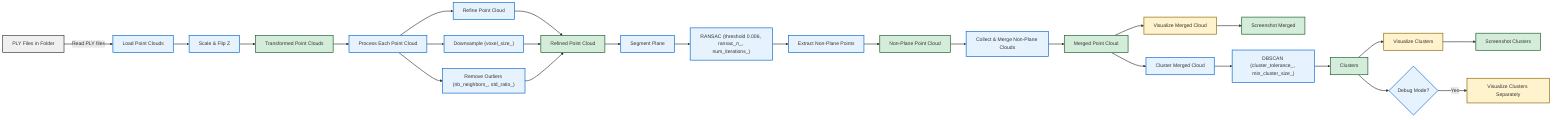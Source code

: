 graph LR
    classDef proc fill:#e6f3ff,stroke:#0066cc,stroke-width:2px
    classDef input fill:#f0f0f0,stroke:#333,stroke-width:2px
    classDef output fill:#d4edda,stroke:#155724,stroke-width:2px
    classDef vis fill:#fff3cd,stroke:#856404,stroke-width:2px

    %% Step 1: Load PLY Files
    A1["PLY Files in Folder"]:::input -->|Read PLY files| A2["Load Point Clouds"]:::proc
    A2 --> A3["Scale & Flip Z"]:::proc
    A3 --> A4["Transformed Point Clouds"]:::output

    %% Step 2: Process Each Point Cloud
    A4 --> B1["Process Each Point Cloud"]:::proc
    B1 --> B2["Refine Point Cloud"]:::proc
    B1 --> B3["Downsample (voxel_size_)"]:::proc
    B1 --> B4["Remove Outliers (nb_neighbors_, std_ratio_)"]:::proc
    B2 --> B5["Refined Point Cloud"]:::output
    B3 --> B5
    B4 --> B5

    B5 --> C1["Segment Plane"]:::proc
    C1 --> C2["RANSAC (threshold 0.006, ransac_n_, num_iterations_)"]:::proc
    C2 --> C3["Extract Non-Plane Points"]:::proc
    C3 --> C4["Non-Plane Point Cloud"]:::output

    %% Step 3: Merge Point Clouds
    C4 --> D1["Collect & Merge Non-Plane Clouds"]:::proc
    D1 --> D2["Merged Point Cloud"]:::output
    D2 --> D3["Visualize Merged Cloud"]:::vis
    D3 --> D4["Screenshot Merged"]:::output

    %% Step 4: Cluster Merged Point Cloud
    D2 --> E1["Cluster Merged Cloud"]:::proc
    E1 --> E2["DBSCAN (cluster_tolerance_, min_cluster_size_)"]:::proc
    E2 --> E3["Clusters"]:::output

    E3 --> E4["Visualize Clusters"]:::vis
    E4 --> E5["Screenshot Clusters"]:::output
    E3 --> E6{"Debug Mode?"}:::proc
    E6 -->|Yes| E7["Visualize Clusters Separately"]:::vis

    linkStyle default stroke:#333,stroke-width:2px